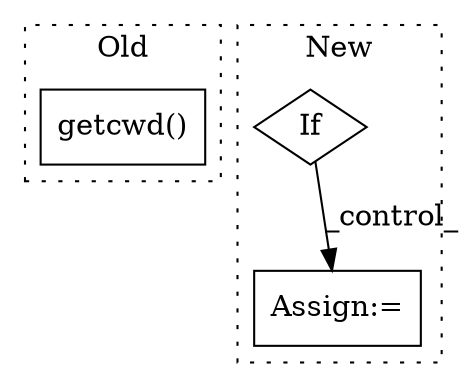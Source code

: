 digraph G {
subgraph cluster0 {
1 [label="getcwd()" a="75" s="2294" l="11" shape="box"];
label = "Old";
style="dotted";
}
subgraph cluster1 {
2 [label="If" a="96" s="2893" l="3" shape="diamond"];
3 [label="Assign:=" a="68" s="2942" l="3" shape="box"];
label = "New";
style="dotted";
}
2 -> 3 [label="_control_"];
}